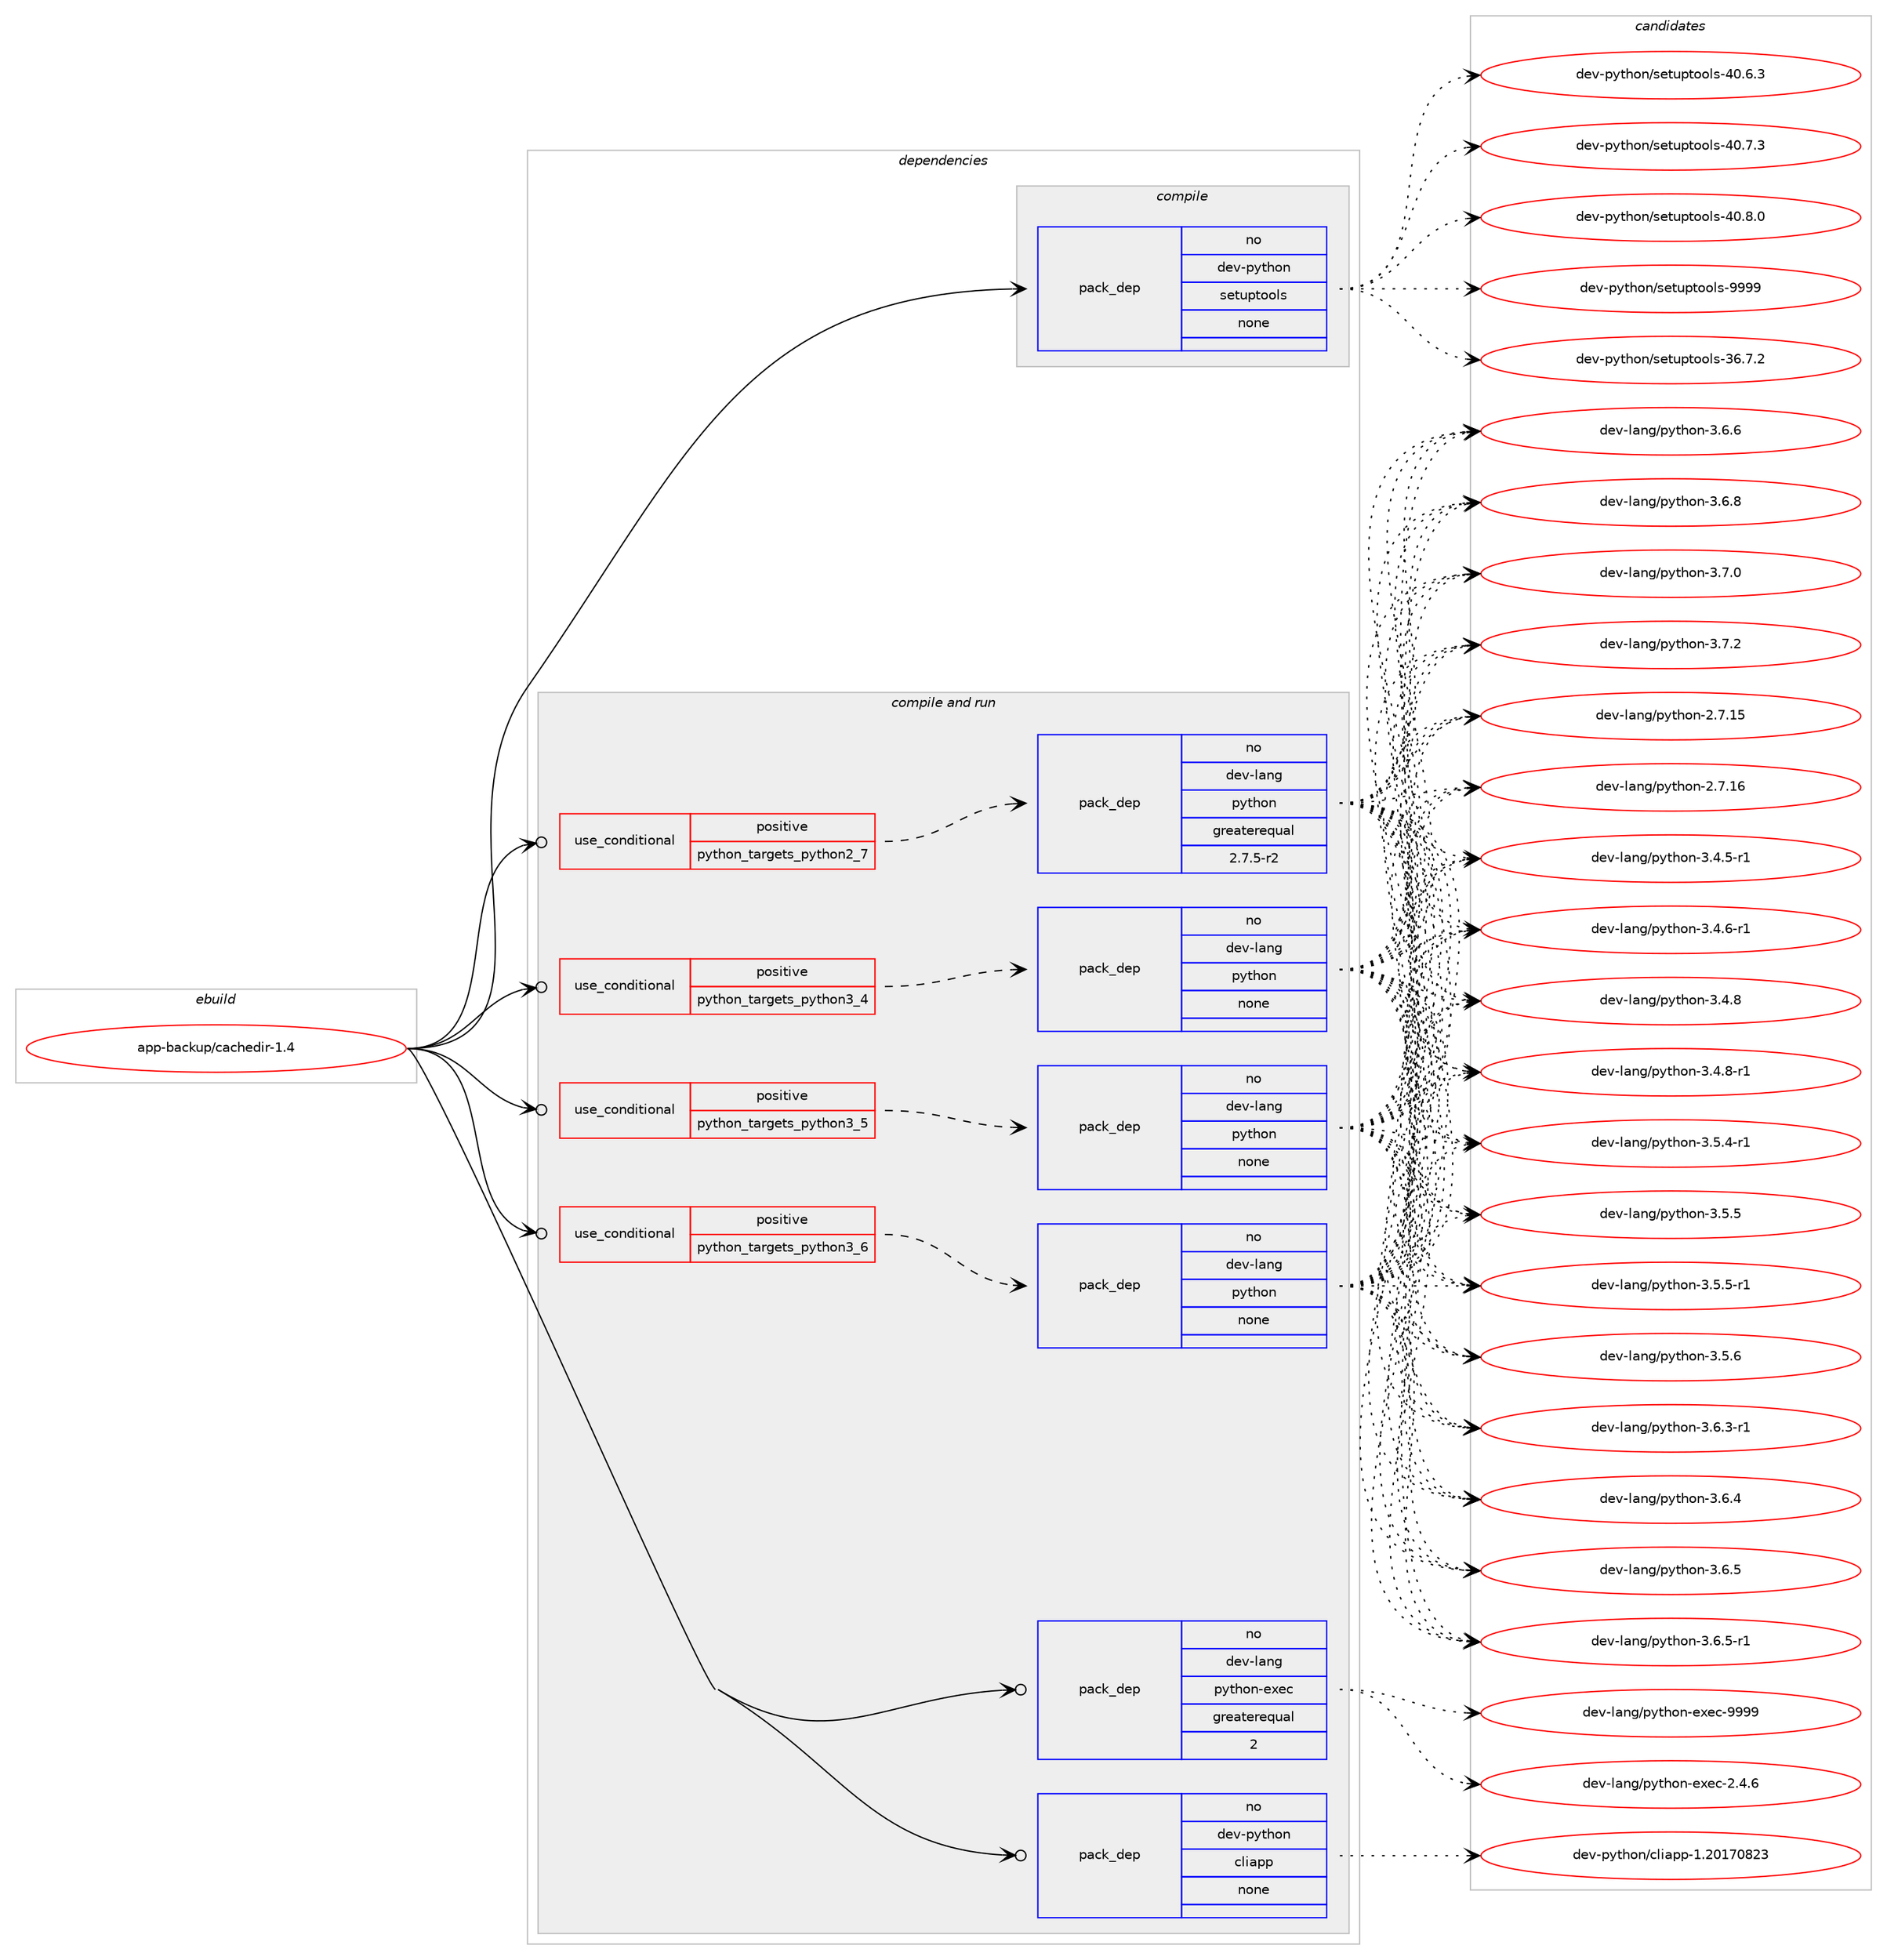 digraph prolog {

# *************
# Graph options
# *************

newrank=true;
concentrate=true;
compound=true;
graph [rankdir=LR,fontname=Helvetica,fontsize=10,ranksep=1.5];#, ranksep=2.5, nodesep=0.2];
edge  [arrowhead=vee];
node  [fontname=Helvetica,fontsize=10];

# **********
# The ebuild
# **********

subgraph cluster_leftcol {
color=gray;
rank=same;
label=<<i>ebuild</i>>;
id [label="app-backup/cachedir-1.4", color=red, width=4, href="../app-backup/cachedir-1.4.svg"];
}

# ****************
# The dependencies
# ****************

subgraph cluster_midcol {
color=gray;
label=<<i>dependencies</i>>;
subgraph cluster_compile {
fillcolor="#eeeeee";
style=filled;
label=<<i>compile</i>>;
subgraph pack906412 {
dependency1273404 [label=<<TABLE BORDER="0" CELLBORDER="1" CELLSPACING="0" CELLPADDING="4" WIDTH="220"><TR><TD ROWSPAN="6" CELLPADDING="30">pack_dep</TD></TR><TR><TD WIDTH="110">no</TD></TR><TR><TD>dev-python</TD></TR><TR><TD>setuptools</TD></TR><TR><TD>none</TD></TR><TR><TD></TD></TR></TABLE>>, shape=none, color=blue];
}
id:e -> dependency1273404:w [weight=20,style="solid",arrowhead="vee"];
}
subgraph cluster_compileandrun {
fillcolor="#eeeeee";
style=filled;
label=<<i>compile and run</i>>;
subgraph cond347219 {
dependency1273405 [label=<<TABLE BORDER="0" CELLBORDER="1" CELLSPACING="0" CELLPADDING="4"><TR><TD ROWSPAN="3" CELLPADDING="10">use_conditional</TD></TR><TR><TD>positive</TD></TR><TR><TD>python_targets_python2_7</TD></TR></TABLE>>, shape=none, color=red];
subgraph pack906413 {
dependency1273406 [label=<<TABLE BORDER="0" CELLBORDER="1" CELLSPACING="0" CELLPADDING="4" WIDTH="220"><TR><TD ROWSPAN="6" CELLPADDING="30">pack_dep</TD></TR><TR><TD WIDTH="110">no</TD></TR><TR><TD>dev-lang</TD></TR><TR><TD>python</TD></TR><TR><TD>greaterequal</TD></TR><TR><TD>2.7.5-r2</TD></TR></TABLE>>, shape=none, color=blue];
}
dependency1273405:e -> dependency1273406:w [weight=20,style="dashed",arrowhead="vee"];
}
id:e -> dependency1273405:w [weight=20,style="solid",arrowhead="odotvee"];
subgraph cond347220 {
dependency1273407 [label=<<TABLE BORDER="0" CELLBORDER="1" CELLSPACING="0" CELLPADDING="4"><TR><TD ROWSPAN="3" CELLPADDING="10">use_conditional</TD></TR><TR><TD>positive</TD></TR><TR><TD>python_targets_python3_4</TD></TR></TABLE>>, shape=none, color=red];
subgraph pack906414 {
dependency1273408 [label=<<TABLE BORDER="0" CELLBORDER="1" CELLSPACING="0" CELLPADDING="4" WIDTH="220"><TR><TD ROWSPAN="6" CELLPADDING="30">pack_dep</TD></TR><TR><TD WIDTH="110">no</TD></TR><TR><TD>dev-lang</TD></TR><TR><TD>python</TD></TR><TR><TD>none</TD></TR><TR><TD></TD></TR></TABLE>>, shape=none, color=blue];
}
dependency1273407:e -> dependency1273408:w [weight=20,style="dashed",arrowhead="vee"];
}
id:e -> dependency1273407:w [weight=20,style="solid",arrowhead="odotvee"];
subgraph cond347221 {
dependency1273409 [label=<<TABLE BORDER="0" CELLBORDER="1" CELLSPACING="0" CELLPADDING="4"><TR><TD ROWSPAN="3" CELLPADDING="10">use_conditional</TD></TR><TR><TD>positive</TD></TR><TR><TD>python_targets_python3_5</TD></TR></TABLE>>, shape=none, color=red];
subgraph pack906415 {
dependency1273410 [label=<<TABLE BORDER="0" CELLBORDER="1" CELLSPACING="0" CELLPADDING="4" WIDTH="220"><TR><TD ROWSPAN="6" CELLPADDING="30">pack_dep</TD></TR><TR><TD WIDTH="110">no</TD></TR><TR><TD>dev-lang</TD></TR><TR><TD>python</TD></TR><TR><TD>none</TD></TR><TR><TD></TD></TR></TABLE>>, shape=none, color=blue];
}
dependency1273409:e -> dependency1273410:w [weight=20,style="dashed",arrowhead="vee"];
}
id:e -> dependency1273409:w [weight=20,style="solid",arrowhead="odotvee"];
subgraph cond347222 {
dependency1273411 [label=<<TABLE BORDER="0" CELLBORDER="1" CELLSPACING="0" CELLPADDING="4"><TR><TD ROWSPAN="3" CELLPADDING="10">use_conditional</TD></TR><TR><TD>positive</TD></TR><TR><TD>python_targets_python3_6</TD></TR></TABLE>>, shape=none, color=red];
subgraph pack906416 {
dependency1273412 [label=<<TABLE BORDER="0" CELLBORDER="1" CELLSPACING="0" CELLPADDING="4" WIDTH="220"><TR><TD ROWSPAN="6" CELLPADDING="30">pack_dep</TD></TR><TR><TD WIDTH="110">no</TD></TR><TR><TD>dev-lang</TD></TR><TR><TD>python</TD></TR><TR><TD>none</TD></TR><TR><TD></TD></TR></TABLE>>, shape=none, color=blue];
}
dependency1273411:e -> dependency1273412:w [weight=20,style="dashed",arrowhead="vee"];
}
id:e -> dependency1273411:w [weight=20,style="solid",arrowhead="odotvee"];
subgraph pack906417 {
dependency1273413 [label=<<TABLE BORDER="0" CELLBORDER="1" CELLSPACING="0" CELLPADDING="4" WIDTH="220"><TR><TD ROWSPAN="6" CELLPADDING="30">pack_dep</TD></TR><TR><TD WIDTH="110">no</TD></TR><TR><TD>dev-lang</TD></TR><TR><TD>python-exec</TD></TR><TR><TD>greaterequal</TD></TR><TR><TD>2</TD></TR></TABLE>>, shape=none, color=blue];
}
id:e -> dependency1273413:w [weight=20,style="solid",arrowhead="odotvee"];
subgraph pack906418 {
dependency1273414 [label=<<TABLE BORDER="0" CELLBORDER="1" CELLSPACING="0" CELLPADDING="4" WIDTH="220"><TR><TD ROWSPAN="6" CELLPADDING="30">pack_dep</TD></TR><TR><TD WIDTH="110">no</TD></TR><TR><TD>dev-python</TD></TR><TR><TD>cliapp</TD></TR><TR><TD>none</TD></TR><TR><TD></TD></TR></TABLE>>, shape=none, color=blue];
}
id:e -> dependency1273414:w [weight=20,style="solid",arrowhead="odotvee"];
}
subgraph cluster_run {
fillcolor="#eeeeee";
style=filled;
label=<<i>run</i>>;
}
}

# **************
# The candidates
# **************

subgraph cluster_choices {
rank=same;
color=gray;
label=<<i>candidates</i>>;

subgraph choice906412 {
color=black;
nodesep=1;
choice100101118451121211161041111104711510111611711211611111110811545515446554650 [label="dev-python/setuptools-36.7.2", color=red, width=4,href="../dev-python/setuptools-36.7.2.svg"];
choice100101118451121211161041111104711510111611711211611111110811545524846544651 [label="dev-python/setuptools-40.6.3", color=red, width=4,href="../dev-python/setuptools-40.6.3.svg"];
choice100101118451121211161041111104711510111611711211611111110811545524846554651 [label="dev-python/setuptools-40.7.3", color=red, width=4,href="../dev-python/setuptools-40.7.3.svg"];
choice100101118451121211161041111104711510111611711211611111110811545524846564648 [label="dev-python/setuptools-40.8.0", color=red, width=4,href="../dev-python/setuptools-40.8.0.svg"];
choice10010111845112121116104111110471151011161171121161111111081154557575757 [label="dev-python/setuptools-9999", color=red, width=4,href="../dev-python/setuptools-9999.svg"];
dependency1273404:e -> choice100101118451121211161041111104711510111611711211611111110811545515446554650:w [style=dotted,weight="100"];
dependency1273404:e -> choice100101118451121211161041111104711510111611711211611111110811545524846544651:w [style=dotted,weight="100"];
dependency1273404:e -> choice100101118451121211161041111104711510111611711211611111110811545524846554651:w [style=dotted,weight="100"];
dependency1273404:e -> choice100101118451121211161041111104711510111611711211611111110811545524846564648:w [style=dotted,weight="100"];
dependency1273404:e -> choice10010111845112121116104111110471151011161171121161111111081154557575757:w [style=dotted,weight="100"];
}
subgraph choice906413 {
color=black;
nodesep=1;
choice10010111845108971101034711212111610411111045504655464953 [label="dev-lang/python-2.7.15", color=red, width=4,href="../dev-lang/python-2.7.15.svg"];
choice10010111845108971101034711212111610411111045504655464954 [label="dev-lang/python-2.7.16", color=red, width=4,href="../dev-lang/python-2.7.16.svg"];
choice1001011184510897110103471121211161041111104551465246534511449 [label="dev-lang/python-3.4.5-r1", color=red, width=4,href="../dev-lang/python-3.4.5-r1.svg"];
choice1001011184510897110103471121211161041111104551465246544511449 [label="dev-lang/python-3.4.6-r1", color=red, width=4,href="../dev-lang/python-3.4.6-r1.svg"];
choice100101118451089711010347112121116104111110455146524656 [label="dev-lang/python-3.4.8", color=red, width=4,href="../dev-lang/python-3.4.8.svg"];
choice1001011184510897110103471121211161041111104551465246564511449 [label="dev-lang/python-3.4.8-r1", color=red, width=4,href="../dev-lang/python-3.4.8-r1.svg"];
choice1001011184510897110103471121211161041111104551465346524511449 [label="dev-lang/python-3.5.4-r1", color=red, width=4,href="../dev-lang/python-3.5.4-r1.svg"];
choice100101118451089711010347112121116104111110455146534653 [label="dev-lang/python-3.5.5", color=red, width=4,href="../dev-lang/python-3.5.5.svg"];
choice1001011184510897110103471121211161041111104551465346534511449 [label="dev-lang/python-3.5.5-r1", color=red, width=4,href="../dev-lang/python-3.5.5-r1.svg"];
choice100101118451089711010347112121116104111110455146534654 [label="dev-lang/python-3.5.6", color=red, width=4,href="../dev-lang/python-3.5.6.svg"];
choice1001011184510897110103471121211161041111104551465446514511449 [label="dev-lang/python-3.6.3-r1", color=red, width=4,href="../dev-lang/python-3.6.3-r1.svg"];
choice100101118451089711010347112121116104111110455146544652 [label="dev-lang/python-3.6.4", color=red, width=4,href="../dev-lang/python-3.6.4.svg"];
choice100101118451089711010347112121116104111110455146544653 [label="dev-lang/python-3.6.5", color=red, width=4,href="../dev-lang/python-3.6.5.svg"];
choice1001011184510897110103471121211161041111104551465446534511449 [label="dev-lang/python-3.6.5-r1", color=red, width=4,href="../dev-lang/python-3.6.5-r1.svg"];
choice100101118451089711010347112121116104111110455146544654 [label="dev-lang/python-3.6.6", color=red, width=4,href="../dev-lang/python-3.6.6.svg"];
choice100101118451089711010347112121116104111110455146544656 [label="dev-lang/python-3.6.8", color=red, width=4,href="../dev-lang/python-3.6.8.svg"];
choice100101118451089711010347112121116104111110455146554648 [label="dev-lang/python-3.7.0", color=red, width=4,href="../dev-lang/python-3.7.0.svg"];
choice100101118451089711010347112121116104111110455146554650 [label="dev-lang/python-3.7.2", color=red, width=4,href="../dev-lang/python-3.7.2.svg"];
dependency1273406:e -> choice10010111845108971101034711212111610411111045504655464953:w [style=dotted,weight="100"];
dependency1273406:e -> choice10010111845108971101034711212111610411111045504655464954:w [style=dotted,weight="100"];
dependency1273406:e -> choice1001011184510897110103471121211161041111104551465246534511449:w [style=dotted,weight="100"];
dependency1273406:e -> choice1001011184510897110103471121211161041111104551465246544511449:w [style=dotted,weight="100"];
dependency1273406:e -> choice100101118451089711010347112121116104111110455146524656:w [style=dotted,weight="100"];
dependency1273406:e -> choice1001011184510897110103471121211161041111104551465246564511449:w [style=dotted,weight="100"];
dependency1273406:e -> choice1001011184510897110103471121211161041111104551465346524511449:w [style=dotted,weight="100"];
dependency1273406:e -> choice100101118451089711010347112121116104111110455146534653:w [style=dotted,weight="100"];
dependency1273406:e -> choice1001011184510897110103471121211161041111104551465346534511449:w [style=dotted,weight="100"];
dependency1273406:e -> choice100101118451089711010347112121116104111110455146534654:w [style=dotted,weight="100"];
dependency1273406:e -> choice1001011184510897110103471121211161041111104551465446514511449:w [style=dotted,weight="100"];
dependency1273406:e -> choice100101118451089711010347112121116104111110455146544652:w [style=dotted,weight="100"];
dependency1273406:e -> choice100101118451089711010347112121116104111110455146544653:w [style=dotted,weight="100"];
dependency1273406:e -> choice1001011184510897110103471121211161041111104551465446534511449:w [style=dotted,weight="100"];
dependency1273406:e -> choice100101118451089711010347112121116104111110455146544654:w [style=dotted,weight="100"];
dependency1273406:e -> choice100101118451089711010347112121116104111110455146544656:w [style=dotted,weight="100"];
dependency1273406:e -> choice100101118451089711010347112121116104111110455146554648:w [style=dotted,weight="100"];
dependency1273406:e -> choice100101118451089711010347112121116104111110455146554650:w [style=dotted,weight="100"];
}
subgraph choice906414 {
color=black;
nodesep=1;
choice10010111845108971101034711212111610411111045504655464953 [label="dev-lang/python-2.7.15", color=red, width=4,href="../dev-lang/python-2.7.15.svg"];
choice10010111845108971101034711212111610411111045504655464954 [label="dev-lang/python-2.7.16", color=red, width=4,href="../dev-lang/python-2.7.16.svg"];
choice1001011184510897110103471121211161041111104551465246534511449 [label="dev-lang/python-3.4.5-r1", color=red, width=4,href="../dev-lang/python-3.4.5-r1.svg"];
choice1001011184510897110103471121211161041111104551465246544511449 [label="dev-lang/python-3.4.6-r1", color=red, width=4,href="../dev-lang/python-3.4.6-r1.svg"];
choice100101118451089711010347112121116104111110455146524656 [label="dev-lang/python-3.4.8", color=red, width=4,href="../dev-lang/python-3.4.8.svg"];
choice1001011184510897110103471121211161041111104551465246564511449 [label="dev-lang/python-3.4.8-r1", color=red, width=4,href="../dev-lang/python-3.4.8-r1.svg"];
choice1001011184510897110103471121211161041111104551465346524511449 [label="dev-lang/python-3.5.4-r1", color=red, width=4,href="../dev-lang/python-3.5.4-r1.svg"];
choice100101118451089711010347112121116104111110455146534653 [label="dev-lang/python-3.5.5", color=red, width=4,href="../dev-lang/python-3.5.5.svg"];
choice1001011184510897110103471121211161041111104551465346534511449 [label="dev-lang/python-3.5.5-r1", color=red, width=4,href="../dev-lang/python-3.5.5-r1.svg"];
choice100101118451089711010347112121116104111110455146534654 [label="dev-lang/python-3.5.6", color=red, width=4,href="../dev-lang/python-3.5.6.svg"];
choice1001011184510897110103471121211161041111104551465446514511449 [label="dev-lang/python-3.6.3-r1", color=red, width=4,href="../dev-lang/python-3.6.3-r1.svg"];
choice100101118451089711010347112121116104111110455146544652 [label="dev-lang/python-3.6.4", color=red, width=4,href="../dev-lang/python-3.6.4.svg"];
choice100101118451089711010347112121116104111110455146544653 [label="dev-lang/python-3.6.5", color=red, width=4,href="../dev-lang/python-3.6.5.svg"];
choice1001011184510897110103471121211161041111104551465446534511449 [label="dev-lang/python-3.6.5-r1", color=red, width=4,href="../dev-lang/python-3.6.5-r1.svg"];
choice100101118451089711010347112121116104111110455146544654 [label="dev-lang/python-3.6.6", color=red, width=4,href="../dev-lang/python-3.6.6.svg"];
choice100101118451089711010347112121116104111110455146544656 [label="dev-lang/python-3.6.8", color=red, width=4,href="../dev-lang/python-3.6.8.svg"];
choice100101118451089711010347112121116104111110455146554648 [label="dev-lang/python-3.7.0", color=red, width=4,href="../dev-lang/python-3.7.0.svg"];
choice100101118451089711010347112121116104111110455146554650 [label="dev-lang/python-3.7.2", color=red, width=4,href="../dev-lang/python-3.7.2.svg"];
dependency1273408:e -> choice10010111845108971101034711212111610411111045504655464953:w [style=dotted,weight="100"];
dependency1273408:e -> choice10010111845108971101034711212111610411111045504655464954:w [style=dotted,weight="100"];
dependency1273408:e -> choice1001011184510897110103471121211161041111104551465246534511449:w [style=dotted,weight="100"];
dependency1273408:e -> choice1001011184510897110103471121211161041111104551465246544511449:w [style=dotted,weight="100"];
dependency1273408:e -> choice100101118451089711010347112121116104111110455146524656:w [style=dotted,weight="100"];
dependency1273408:e -> choice1001011184510897110103471121211161041111104551465246564511449:w [style=dotted,weight="100"];
dependency1273408:e -> choice1001011184510897110103471121211161041111104551465346524511449:w [style=dotted,weight="100"];
dependency1273408:e -> choice100101118451089711010347112121116104111110455146534653:w [style=dotted,weight="100"];
dependency1273408:e -> choice1001011184510897110103471121211161041111104551465346534511449:w [style=dotted,weight="100"];
dependency1273408:e -> choice100101118451089711010347112121116104111110455146534654:w [style=dotted,weight="100"];
dependency1273408:e -> choice1001011184510897110103471121211161041111104551465446514511449:w [style=dotted,weight="100"];
dependency1273408:e -> choice100101118451089711010347112121116104111110455146544652:w [style=dotted,weight="100"];
dependency1273408:e -> choice100101118451089711010347112121116104111110455146544653:w [style=dotted,weight="100"];
dependency1273408:e -> choice1001011184510897110103471121211161041111104551465446534511449:w [style=dotted,weight="100"];
dependency1273408:e -> choice100101118451089711010347112121116104111110455146544654:w [style=dotted,weight="100"];
dependency1273408:e -> choice100101118451089711010347112121116104111110455146544656:w [style=dotted,weight="100"];
dependency1273408:e -> choice100101118451089711010347112121116104111110455146554648:w [style=dotted,weight="100"];
dependency1273408:e -> choice100101118451089711010347112121116104111110455146554650:w [style=dotted,weight="100"];
}
subgraph choice906415 {
color=black;
nodesep=1;
choice10010111845108971101034711212111610411111045504655464953 [label="dev-lang/python-2.7.15", color=red, width=4,href="../dev-lang/python-2.7.15.svg"];
choice10010111845108971101034711212111610411111045504655464954 [label="dev-lang/python-2.7.16", color=red, width=4,href="../dev-lang/python-2.7.16.svg"];
choice1001011184510897110103471121211161041111104551465246534511449 [label="dev-lang/python-3.4.5-r1", color=red, width=4,href="../dev-lang/python-3.4.5-r1.svg"];
choice1001011184510897110103471121211161041111104551465246544511449 [label="dev-lang/python-3.4.6-r1", color=red, width=4,href="../dev-lang/python-3.4.6-r1.svg"];
choice100101118451089711010347112121116104111110455146524656 [label="dev-lang/python-3.4.8", color=red, width=4,href="../dev-lang/python-3.4.8.svg"];
choice1001011184510897110103471121211161041111104551465246564511449 [label="dev-lang/python-3.4.8-r1", color=red, width=4,href="../dev-lang/python-3.4.8-r1.svg"];
choice1001011184510897110103471121211161041111104551465346524511449 [label="dev-lang/python-3.5.4-r1", color=red, width=4,href="../dev-lang/python-3.5.4-r1.svg"];
choice100101118451089711010347112121116104111110455146534653 [label="dev-lang/python-3.5.5", color=red, width=4,href="../dev-lang/python-3.5.5.svg"];
choice1001011184510897110103471121211161041111104551465346534511449 [label="dev-lang/python-3.5.5-r1", color=red, width=4,href="../dev-lang/python-3.5.5-r1.svg"];
choice100101118451089711010347112121116104111110455146534654 [label="dev-lang/python-3.5.6", color=red, width=4,href="../dev-lang/python-3.5.6.svg"];
choice1001011184510897110103471121211161041111104551465446514511449 [label="dev-lang/python-3.6.3-r1", color=red, width=4,href="../dev-lang/python-3.6.3-r1.svg"];
choice100101118451089711010347112121116104111110455146544652 [label="dev-lang/python-3.6.4", color=red, width=4,href="../dev-lang/python-3.6.4.svg"];
choice100101118451089711010347112121116104111110455146544653 [label="dev-lang/python-3.6.5", color=red, width=4,href="../dev-lang/python-3.6.5.svg"];
choice1001011184510897110103471121211161041111104551465446534511449 [label="dev-lang/python-3.6.5-r1", color=red, width=4,href="../dev-lang/python-3.6.5-r1.svg"];
choice100101118451089711010347112121116104111110455146544654 [label="dev-lang/python-3.6.6", color=red, width=4,href="../dev-lang/python-3.6.6.svg"];
choice100101118451089711010347112121116104111110455146544656 [label="dev-lang/python-3.6.8", color=red, width=4,href="../dev-lang/python-3.6.8.svg"];
choice100101118451089711010347112121116104111110455146554648 [label="dev-lang/python-3.7.0", color=red, width=4,href="../dev-lang/python-3.7.0.svg"];
choice100101118451089711010347112121116104111110455146554650 [label="dev-lang/python-3.7.2", color=red, width=4,href="../dev-lang/python-3.7.2.svg"];
dependency1273410:e -> choice10010111845108971101034711212111610411111045504655464953:w [style=dotted,weight="100"];
dependency1273410:e -> choice10010111845108971101034711212111610411111045504655464954:w [style=dotted,weight="100"];
dependency1273410:e -> choice1001011184510897110103471121211161041111104551465246534511449:w [style=dotted,weight="100"];
dependency1273410:e -> choice1001011184510897110103471121211161041111104551465246544511449:w [style=dotted,weight="100"];
dependency1273410:e -> choice100101118451089711010347112121116104111110455146524656:w [style=dotted,weight="100"];
dependency1273410:e -> choice1001011184510897110103471121211161041111104551465246564511449:w [style=dotted,weight="100"];
dependency1273410:e -> choice1001011184510897110103471121211161041111104551465346524511449:w [style=dotted,weight="100"];
dependency1273410:e -> choice100101118451089711010347112121116104111110455146534653:w [style=dotted,weight="100"];
dependency1273410:e -> choice1001011184510897110103471121211161041111104551465346534511449:w [style=dotted,weight="100"];
dependency1273410:e -> choice100101118451089711010347112121116104111110455146534654:w [style=dotted,weight="100"];
dependency1273410:e -> choice1001011184510897110103471121211161041111104551465446514511449:w [style=dotted,weight="100"];
dependency1273410:e -> choice100101118451089711010347112121116104111110455146544652:w [style=dotted,weight="100"];
dependency1273410:e -> choice100101118451089711010347112121116104111110455146544653:w [style=dotted,weight="100"];
dependency1273410:e -> choice1001011184510897110103471121211161041111104551465446534511449:w [style=dotted,weight="100"];
dependency1273410:e -> choice100101118451089711010347112121116104111110455146544654:w [style=dotted,weight="100"];
dependency1273410:e -> choice100101118451089711010347112121116104111110455146544656:w [style=dotted,weight="100"];
dependency1273410:e -> choice100101118451089711010347112121116104111110455146554648:w [style=dotted,weight="100"];
dependency1273410:e -> choice100101118451089711010347112121116104111110455146554650:w [style=dotted,weight="100"];
}
subgraph choice906416 {
color=black;
nodesep=1;
choice10010111845108971101034711212111610411111045504655464953 [label="dev-lang/python-2.7.15", color=red, width=4,href="../dev-lang/python-2.7.15.svg"];
choice10010111845108971101034711212111610411111045504655464954 [label="dev-lang/python-2.7.16", color=red, width=4,href="../dev-lang/python-2.7.16.svg"];
choice1001011184510897110103471121211161041111104551465246534511449 [label="dev-lang/python-3.4.5-r1", color=red, width=4,href="../dev-lang/python-3.4.5-r1.svg"];
choice1001011184510897110103471121211161041111104551465246544511449 [label="dev-lang/python-3.4.6-r1", color=red, width=4,href="../dev-lang/python-3.4.6-r1.svg"];
choice100101118451089711010347112121116104111110455146524656 [label="dev-lang/python-3.4.8", color=red, width=4,href="../dev-lang/python-3.4.8.svg"];
choice1001011184510897110103471121211161041111104551465246564511449 [label="dev-lang/python-3.4.8-r1", color=red, width=4,href="../dev-lang/python-3.4.8-r1.svg"];
choice1001011184510897110103471121211161041111104551465346524511449 [label="dev-lang/python-3.5.4-r1", color=red, width=4,href="../dev-lang/python-3.5.4-r1.svg"];
choice100101118451089711010347112121116104111110455146534653 [label="dev-lang/python-3.5.5", color=red, width=4,href="../dev-lang/python-3.5.5.svg"];
choice1001011184510897110103471121211161041111104551465346534511449 [label="dev-lang/python-3.5.5-r1", color=red, width=4,href="../dev-lang/python-3.5.5-r1.svg"];
choice100101118451089711010347112121116104111110455146534654 [label="dev-lang/python-3.5.6", color=red, width=4,href="../dev-lang/python-3.5.6.svg"];
choice1001011184510897110103471121211161041111104551465446514511449 [label="dev-lang/python-3.6.3-r1", color=red, width=4,href="../dev-lang/python-3.6.3-r1.svg"];
choice100101118451089711010347112121116104111110455146544652 [label="dev-lang/python-3.6.4", color=red, width=4,href="../dev-lang/python-3.6.4.svg"];
choice100101118451089711010347112121116104111110455146544653 [label="dev-lang/python-3.6.5", color=red, width=4,href="../dev-lang/python-3.6.5.svg"];
choice1001011184510897110103471121211161041111104551465446534511449 [label="dev-lang/python-3.6.5-r1", color=red, width=4,href="../dev-lang/python-3.6.5-r1.svg"];
choice100101118451089711010347112121116104111110455146544654 [label="dev-lang/python-3.6.6", color=red, width=4,href="../dev-lang/python-3.6.6.svg"];
choice100101118451089711010347112121116104111110455146544656 [label="dev-lang/python-3.6.8", color=red, width=4,href="../dev-lang/python-3.6.8.svg"];
choice100101118451089711010347112121116104111110455146554648 [label="dev-lang/python-3.7.0", color=red, width=4,href="../dev-lang/python-3.7.0.svg"];
choice100101118451089711010347112121116104111110455146554650 [label="dev-lang/python-3.7.2", color=red, width=4,href="../dev-lang/python-3.7.2.svg"];
dependency1273412:e -> choice10010111845108971101034711212111610411111045504655464953:w [style=dotted,weight="100"];
dependency1273412:e -> choice10010111845108971101034711212111610411111045504655464954:w [style=dotted,weight="100"];
dependency1273412:e -> choice1001011184510897110103471121211161041111104551465246534511449:w [style=dotted,weight="100"];
dependency1273412:e -> choice1001011184510897110103471121211161041111104551465246544511449:w [style=dotted,weight="100"];
dependency1273412:e -> choice100101118451089711010347112121116104111110455146524656:w [style=dotted,weight="100"];
dependency1273412:e -> choice1001011184510897110103471121211161041111104551465246564511449:w [style=dotted,weight="100"];
dependency1273412:e -> choice1001011184510897110103471121211161041111104551465346524511449:w [style=dotted,weight="100"];
dependency1273412:e -> choice100101118451089711010347112121116104111110455146534653:w [style=dotted,weight="100"];
dependency1273412:e -> choice1001011184510897110103471121211161041111104551465346534511449:w [style=dotted,weight="100"];
dependency1273412:e -> choice100101118451089711010347112121116104111110455146534654:w [style=dotted,weight="100"];
dependency1273412:e -> choice1001011184510897110103471121211161041111104551465446514511449:w [style=dotted,weight="100"];
dependency1273412:e -> choice100101118451089711010347112121116104111110455146544652:w [style=dotted,weight="100"];
dependency1273412:e -> choice100101118451089711010347112121116104111110455146544653:w [style=dotted,weight="100"];
dependency1273412:e -> choice1001011184510897110103471121211161041111104551465446534511449:w [style=dotted,weight="100"];
dependency1273412:e -> choice100101118451089711010347112121116104111110455146544654:w [style=dotted,weight="100"];
dependency1273412:e -> choice100101118451089711010347112121116104111110455146544656:w [style=dotted,weight="100"];
dependency1273412:e -> choice100101118451089711010347112121116104111110455146554648:w [style=dotted,weight="100"];
dependency1273412:e -> choice100101118451089711010347112121116104111110455146554650:w [style=dotted,weight="100"];
}
subgraph choice906417 {
color=black;
nodesep=1;
choice1001011184510897110103471121211161041111104510112010199455046524654 [label="dev-lang/python-exec-2.4.6", color=red, width=4,href="../dev-lang/python-exec-2.4.6.svg"];
choice10010111845108971101034711212111610411111045101120101994557575757 [label="dev-lang/python-exec-9999", color=red, width=4,href="../dev-lang/python-exec-9999.svg"];
dependency1273413:e -> choice1001011184510897110103471121211161041111104510112010199455046524654:w [style=dotted,weight="100"];
dependency1273413:e -> choice10010111845108971101034711212111610411111045101120101994557575757:w [style=dotted,weight="100"];
}
subgraph choice906418 {
color=black;
nodesep=1;
choice100101118451121211161041111104799108105971121124549465048495548565051 [label="dev-python/cliapp-1.20170823", color=red, width=4,href="../dev-python/cliapp-1.20170823.svg"];
dependency1273414:e -> choice100101118451121211161041111104799108105971121124549465048495548565051:w [style=dotted,weight="100"];
}
}

}
